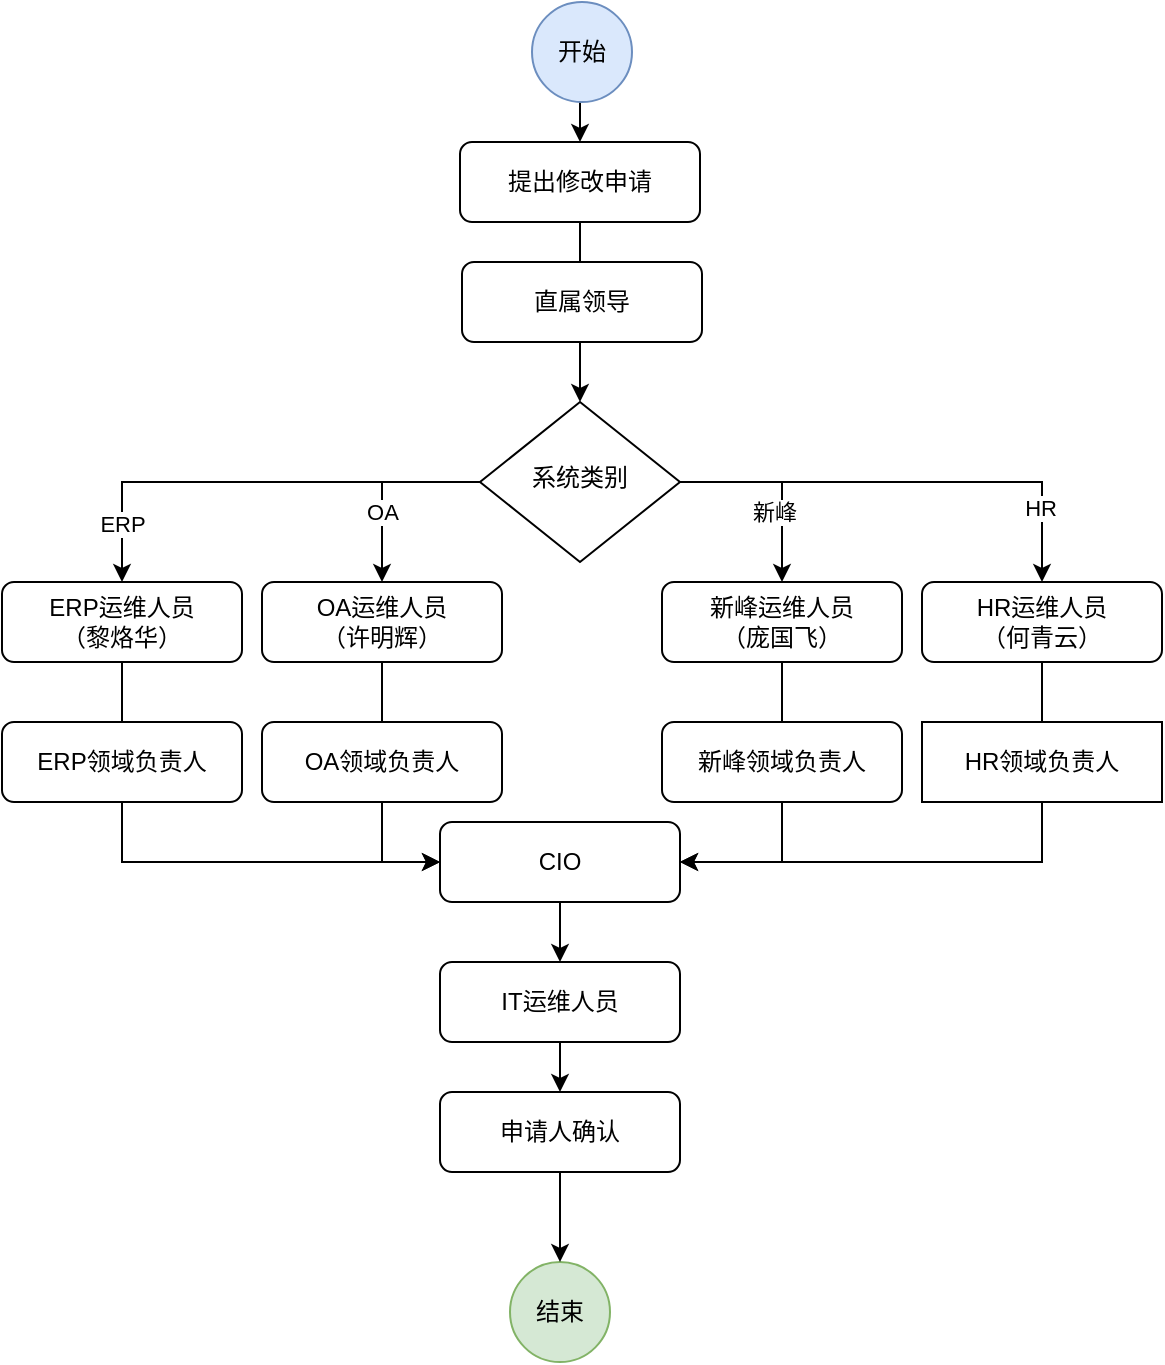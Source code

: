 <mxfile version="21.3.2" type="github">
  <diagram id="C5RBs43oDa-KdzZeNtuy" name="Page-1">
    <mxGraphModel dx="1056" dy="671" grid="1" gridSize="10" guides="1" tooltips="1" connect="1" arrows="1" fold="1" page="1" pageScale="1" pageWidth="827" pageHeight="1169" math="0" shadow="0">
      <root>
        <mxCell id="WIyWlLk6GJQsqaUBKTNV-0" />
        <mxCell id="WIyWlLk6GJQsqaUBKTNV-1" parent="WIyWlLk6GJQsqaUBKTNV-0" />
        <mxCell id="XxDOFcH-25pgApNe6fPF-22" style="edgeStyle=orthogonalEdgeStyle;rounded=0;orthogonalLoop=1;jettySize=auto;html=1;exitX=0;exitY=0.5;exitDx=0;exitDy=0;entryX=0.5;entryY=0;entryDx=0;entryDy=0;" parent="WIyWlLk6GJQsqaUBKTNV-1" source="WIyWlLk6GJQsqaUBKTNV-6" target="XxDOFcH-25pgApNe6fPF-18" edge="1">
          <mxGeometry relative="1" as="geometry" />
        </mxCell>
        <mxCell id="XxDOFcH-25pgApNe6fPF-42" value="OA" style="edgeLabel;html=1;align=center;verticalAlign=middle;resizable=0;points=[];" parent="XxDOFcH-25pgApNe6fPF-22" vertex="1" connectable="0">
          <mxGeometry x="0.28" y="1" relative="1" as="geometry">
            <mxPoint x="-1" as="offset" />
          </mxGeometry>
        </mxCell>
        <mxCell id="XxDOFcH-25pgApNe6fPF-23" style="edgeStyle=orthogonalEdgeStyle;rounded=0;orthogonalLoop=1;jettySize=auto;html=1;exitX=1;exitY=0.5;exitDx=0;exitDy=0;entryX=0.5;entryY=0;entryDx=0;entryDy=0;" parent="WIyWlLk6GJQsqaUBKTNV-1" source="WIyWlLk6GJQsqaUBKTNV-6" target="XxDOFcH-25pgApNe6fPF-19" edge="1">
          <mxGeometry relative="1" as="geometry" />
        </mxCell>
        <mxCell id="XxDOFcH-25pgApNe6fPF-43" value="新峰" style="edgeLabel;html=1;align=center;verticalAlign=middle;resizable=0;points=[];" parent="XxDOFcH-25pgApNe6fPF-23" vertex="1" connectable="0">
          <mxGeometry x="0.294" y="-4" relative="1" as="geometry">
            <mxPoint as="offset" />
          </mxGeometry>
        </mxCell>
        <mxCell id="XxDOFcH-25pgApNe6fPF-24" style="edgeStyle=orthogonalEdgeStyle;rounded=0;orthogonalLoop=1;jettySize=auto;html=1;exitX=1;exitY=0.5;exitDx=0;exitDy=0;entryX=0.5;entryY=0;entryDx=0;entryDy=0;" parent="WIyWlLk6GJQsqaUBKTNV-1" source="WIyWlLk6GJQsqaUBKTNV-6" target="XxDOFcH-25pgApNe6fPF-20" edge="1">
          <mxGeometry relative="1" as="geometry" />
        </mxCell>
        <mxCell id="XxDOFcH-25pgApNe6fPF-44" value="HR" style="edgeLabel;html=1;align=center;verticalAlign=middle;resizable=0;points=[];" parent="XxDOFcH-25pgApNe6fPF-24" vertex="1" connectable="0">
          <mxGeometry x="0.674" y="-1" relative="1" as="geometry">
            <mxPoint as="offset" />
          </mxGeometry>
        </mxCell>
        <mxCell id="XxDOFcH-25pgApNe6fPF-38" style="edgeStyle=orthogonalEdgeStyle;rounded=0;orthogonalLoop=1;jettySize=auto;html=1;exitX=0;exitY=0.5;exitDx=0;exitDy=0;entryX=0.5;entryY=0;entryDx=0;entryDy=0;" parent="WIyWlLk6GJQsqaUBKTNV-1" source="WIyWlLk6GJQsqaUBKTNV-6" target="XxDOFcH-25pgApNe6fPF-16" edge="1">
          <mxGeometry relative="1" as="geometry" />
        </mxCell>
        <mxCell id="XxDOFcH-25pgApNe6fPF-41" value="ERP" style="edgeLabel;html=1;align=center;verticalAlign=middle;resizable=0;points=[];" parent="XxDOFcH-25pgApNe6fPF-38" vertex="1" connectable="0">
          <mxGeometry x="0.645" y="-3" relative="1" as="geometry">
            <mxPoint x="3" y="11" as="offset" />
          </mxGeometry>
        </mxCell>
        <mxCell id="WIyWlLk6GJQsqaUBKTNV-6" value="系统类别" style="rhombus;whiteSpace=wrap;html=1;shadow=0;fontFamily=Helvetica;fontSize=12;align=center;strokeWidth=1;spacing=6;spacingTop=-4;" parent="WIyWlLk6GJQsqaUBKTNV-1" vertex="1">
          <mxGeometry x="348" y="200" width="100" height="80" as="geometry" />
        </mxCell>
        <mxCell id="QWxJCDw3qdUrXX-ayBNV-2" style="edgeStyle=orthogonalEdgeStyle;rounded=0;orthogonalLoop=1;jettySize=auto;html=1;exitX=0.5;exitY=1;exitDx=0;exitDy=0;entryX=0.5;entryY=0;entryDx=0;entryDy=0;" edge="1" parent="WIyWlLk6GJQsqaUBKTNV-1" source="XxDOFcH-25pgApNe6fPF-5" target="F7UKDURot4osKYDAoYZM-0">
          <mxGeometry relative="1" as="geometry" />
        </mxCell>
        <mxCell id="XxDOFcH-25pgApNe6fPF-5" value="开始" style="ellipse;whiteSpace=wrap;html=1;aspect=fixed;fillColor=#dae8fc;strokeColor=#6c8ebf;" parent="WIyWlLk6GJQsqaUBKTNV-1" vertex="1">
          <mxGeometry x="374" width="50" height="50" as="geometry" />
        </mxCell>
        <mxCell id="XxDOFcH-25pgApNe6fPF-6" value="结束" style="ellipse;whiteSpace=wrap;html=1;aspect=fixed;fillColor=#d5e8d4;strokeColor=#82b366;" parent="WIyWlLk6GJQsqaUBKTNV-1" vertex="1">
          <mxGeometry x="363" y="630" width="50" height="50" as="geometry" />
        </mxCell>
        <mxCell id="XxDOFcH-25pgApNe6fPF-31" style="edgeStyle=orthogonalEdgeStyle;rounded=0;orthogonalLoop=1;jettySize=auto;html=1;exitX=0.5;exitY=1;exitDx=0;exitDy=0;entryX=0.5;entryY=0;entryDx=0;entryDy=0;" parent="WIyWlLk6GJQsqaUBKTNV-1" source="XxDOFcH-25pgApNe6fPF-11" target="XxDOFcH-25pgApNe6fPF-30" edge="1">
          <mxGeometry relative="1" as="geometry" />
        </mxCell>
        <mxCell id="XxDOFcH-25pgApNe6fPF-11" value="CIO" style="rounded=1;whiteSpace=wrap;html=1;fontSize=12;glass=0;strokeWidth=1;shadow=0;" parent="WIyWlLk6GJQsqaUBKTNV-1" vertex="1">
          <mxGeometry x="328" y="410" width="120" height="40" as="geometry" />
        </mxCell>
        <mxCell id="XxDOFcH-25pgApNe6fPF-26" style="edgeStyle=orthogonalEdgeStyle;rounded=0;orthogonalLoop=1;jettySize=auto;html=1;exitX=0.5;exitY=1;exitDx=0;exitDy=0;entryX=0;entryY=0.5;entryDx=0;entryDy=0;" parent="WIyWlLk6GJQsqaUBKTNV-1" source="XxDOFcH-25pgApNe6fPF-16" target="XxDOFcH-25pgApNe6fPF-11" edge="1">
          <mxGeometry relative="1" as="geometry" />
        </mxCell>
        <mxCell id="XxDOFcH-25pgApNe6fPF-16" value="ERP运维人员&lt;br&gt;（黎烙华&lt;span style=&quot;background-color: initial;&quot;&gt;）&lt;/span&gt;" style="rounded=1;whiteSpace=wrap;html=1;fontSize=12;glass=0;strokeWidth=1;shadow=0;" parent="WIyWlLk6GJQsqaUBKTNV-1" vertex="1">
          <mxGeometry x="109" y="290" width="120" height="40" as="geometry" />
        </mxCell>
        <mxCell id="XxDOFcH-25pgApNe6fPF-17" value="&lt;mxGraphModel&gt;&lt;root&gt;&lt;mxCell id=“0”/&gt;&lt;mxCell id=“1” parent=“0”/&gt;&lt;mxCell id=“2” value=“直线领导” style=“rounded=1;whiteSpace=wrap;html=1;fontSize=12;glass=0;strokeWidth=1;shadow=0;” vertex=“1” parent=“1”&gt;&lt;mxGeometry x=“160” y=“80” width=“120” height=“40” as=“geometry”/&gt;&lt;/mxCell&gt;&lt;/root&gt;&lt;/mxGraphModel&gt;" style="text;whiteSpace=wrap;html=1;" parent="WIyWlLk6GJQsqaUBKTNV-1" vertex="1">
          <mxGeometry x="584" y="300" width="60" height="50" as="geometry" />
        </mxCell>
        <mxCell id="XxDOFcH-25pgApNe6fPF-45" style="edgeStyle=orthogonalEdgeStyle;rounded=0;orthogonalLoop=1;jettySize=auto;html=1;exitX=0.5;exitY=1;exitDx=0;exitDy=0;entryX=0;entryY=0.5;entryDx=0;entryDy=0;" parent="WIyWlLk6GJQsqaUBKTNV-1" source="XxDOFcH-25pgApNe6fPF-18" target="XxDOFcH-25pgApNe6fPF-11" edge="1">
          <mxGeometry relative="1" as="geometry" />
        </mxCell>
        <mxCell id="XxDOFcH-25pgApNe6fPF-18" value="OA运维人员&lt;br&gt;（许明辉）" style="rounded=1;whiteSpace=wrap;html=1;fontSize=12;glass=0;strokeWidth=1;shadow=0;" parent="WIyWlLk6GJQsqaUBKTNV-1" vertex="1">
          <mxGeometry x="239" y="290" width="120" height="40" as="geometry" />
        </mxCell>
        <mxCell id="XxDOFcH-25pgApNe6fPF-28" style="edgeStyle=orthogonalEdgeStyle;rounded=0;orthogonalLoop=1;jettySize=auto;html=1;exitX=0.5;exitY=1;exitDx=0;exitDy=0;entryX=1;entryY=0.5;entryDx=0;entryDy=0;" parent="WIyWlLk6GJQsqaUBKTNV-1" source="XxDOFcH-25pgApNe6fPF-19" target="XxDOFcH-25pgApNe6fPF-11" edge="1">
          <mxGeometry relative="1" as="geometry" />
        </mxCell>
        <mxCell id="XxDOFcH-25pgApNe6fPF-19" value="新峰运维人员&lt;br&gt;（庞国飞）" style="rounded=1;whiteSpace=wrap;html=1;fontSize=12;glass=0;strokeWidth=1;shadow=0;" parent="WIyWlLk6GJQsqaUBKTNV-1" vertex="1">
          <mxGeometry x="439" y="290" width="120" height="40" as="geometry" />
        </mxCell>
        <mxCell id="XxDOFcH-25pgApNe6fPF-29" style="edgeStyle=orthogonalEdgeStyle;rounded=0;orthogonalLoop=1;jettySize=auto;html=1;exitX=0.5;exitY=1;exitDx=0;exitDy=0;entryX=1;entryY=0.5;entryDx=0;entryDy=0;" parent="WIyWlLk6GJQsqaUBKTNV-1" source="XxDOFcH-25pgApNe6fPF-20" target="XxDOFcH-25pgApNe6fPF-11" edge="1">
          <mxGeometry relative="1" as="geometry" />
        </mxCell>
        <mxCell id="XxDOFcH-25pgApNe6fPF-20" value="HR运维人员&lt;br&gt;（何青云）" style="rounded=1;whiteSpace=wrap;html=1;fontSize=12;glass=0;strokeWidth=1;shadow=0;" parent="WIyWlLk6GJQsqaUBKTNV-1" vertex="1">
          <mxGeometry x="569" y="290" width="120" height="40" as="geometry" />
        </mxCell>
        <mxCell id="XxDOFcH-25pgApNe6fPF-33" style="edgeStyle=orthogonalEdgeStyle;rounded=0;orthogonalLoop=1;jettySize=auto;html=1;exitX=0.5;exitY=1;exitDx=0;exitDy=0;" parent="WIyWlLk6GJQsqaUBKTNV-1" source="XxDOFcH-25pgApNe6fPF-30" target="XxDOFcH-25pgApNe6fPF-32" edge="1">
          <mxGeometry relative="1" as="geometry" />
        </mxCell>
        <mxCell id="XxDOFcH-25pgApNe6fPF-30" value="IT运维人员" style="rounded=1;whiteSpace=wrap;html=1;fontSize=12;glass=0;strokeWidth=1;shadow=0;" parent="WIyWlLk6GJQsqaUBKTNV-1" vertex="1">
          <mxGeometry x="328" y="480" width="120" height="40" as="geometry" />
        </mxCell>
        <mxCell id="XxDOFcH-25pgApNe6fPF-35" style="edgeStyle=orthogonalEdgeStyle;rounded=0;orthogonalLoop=1;jettySize=auto;html=1;exitX=0.5;exitY=1;exitDx=0;exitDy=0;entryX=0.5;entryY=0;entryDx=0;entryDy=0;" parent="WIyWlLk6GJQsqaUBKTNV-1" source="XxDOFcH-25pgApNe6fPF-32" target="XxDOFcH-25pgApNe6fPF-6" edge="1">
          <mxGeometry relative="1" as="geometry" />
        </mxCell>
        <mxCell id="XxDOFcH-25pgApNe6fPF-32" value="申请人确认" style="rounded=1;whiteSpace=wrap;html=1;fontSize=12;glass=0;strokeWidth=1;shadow=0;" parent="WIyWlLk6GJQsqaUBKTNV-1" vertex="1">
          <mxGeometry x="328" y="545" width="120" height="40" as="geometry" />
        </mxCell>
        <mxCell id="QWxJCDw3qdUrXX-ayBNV-4" style="edgeStyle=orthogonalEdgeStyle;rounded=0;orthogonalLoop=1;jettySize=auto;html=1;exitX=0.5;exitY=1;exitDx=0;exitDy=0;entryX=0.5;entryY=0;entryDx=0;entryDy=0;" edge="1" parent="WIyWlLk6GJQsqaUBKTNV-1" source="F7UKDURot4osKYDAoYZM-0" target="WIyWlLk6GJQsqaUBKTNV-6">
          <mxGeometry relative="1" as="geometry" />
        </mxCell>
        <mxCell id="F7UKDURot4osKYDAoYZM-0" value="提出修改申请" style="rounded=1;whiteSpace=wrap;html=1;fontSize=12;glass=0;strokeWidth=1;shadow=0;" parent="WIyWlLk6GJQsqaUBKTNV-1" vertex="1">
          <mxGeometry x="338" y="70" width="120" height="40" as="geometry" />
        </mxCell>
        <mxCell id="QWxJCDw3qdUrXX-ayBNV-5" value="直属领导" style="rounded=1;whiteSpace=wrap;html=1;fontSize=12;glass=0;strokeWidth=1;shadow=0;" vertex="1" parent="WIyWlLk6GJQsqaUBKTNV-1">
          <mxGeometry x="339" y="130" width="120" height="40" as="geometry" />
        </mxCell>
        <mxCell id="QWxJCDw3qdUrXX-ayBNV-7" value="ERP领域负责人" style="rounded=1;whiteSpace=wrap;html=1;fontSize=12;glass=0;strokeWidth=1;shadow=0;" vertex="1" parent="WIyWlLk6GJQsqaUBKTNV-1">
          <mxGeometry x="109" y="360" width="120" height="40" as="geometry" />
        </mxCell>
        <mxCell id="QWxJCDw3qdUrXX-ayBNV-8" value="OA领域负责人" style="rounded=1;whiteSpace=wrap;html=1;fontSize=12;glass=0;strokeWidth=1;shadow=0;" vertex="1" parent="WIyWlLk6GJQsqaUBKTNV-1">
          <mxGeometry x="239" y="360" width="120" height="40" as="geometry" />
        </mxCell>
        <mxCell id="QWxJCDw3qdUrXX-ayBNV-9" value="新峰领域负责人" style="rounded=1;whiteSpace=wrap;html=1;fontSize=12;glass=0;strokeWidth=1;shadow=0;" vertex="1" parent="WIyWlLk6GJQsqaUBKTNV-1">
          <mxGeometry x="439" y="360" width="120" height="40" as="geometry" />
        </mxCell>
        <mxCell id="QWxJCDw3qdUrXX-ayBNV-10" value="HR领域负责人" style="rounded=1;whiteSpace=wrap;html=1;fontSize=12;glass=0;strokeWidth=1;shadow=0;arcSize=0;" vertex="1" parent="WIyWlLk6GJQsqaUBKTNV-1">
          <mxGeometry x="569" y="360" width="120" height="40" as="geometry" />
        </mxCell>
      </root>
    </mxGraphModel>
  </diagram>
</mxfile>
